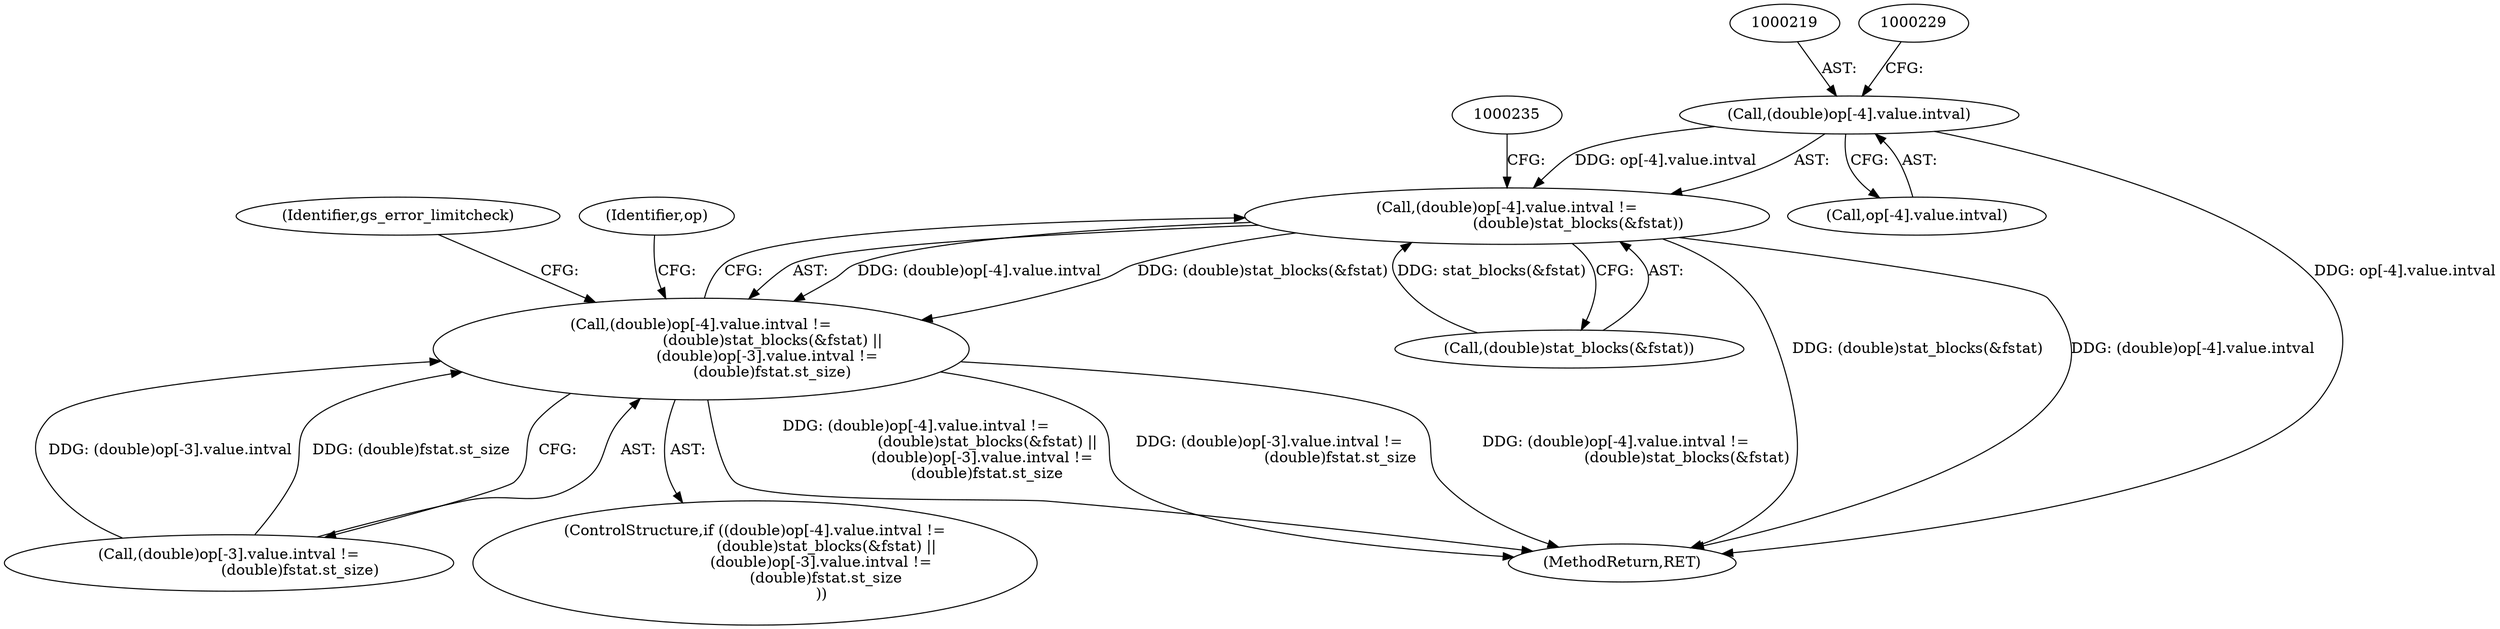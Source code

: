 digraph "0_ghostscript_b60d50b7567369ad856cebe1efb6cd7dd2284219_0@array" {
"1000218" [label="(Call,(double)op[-4].value.intval)"];
"1000217" [label="(Call,(double)op[-4].value.intval !=\n                              (double)stat_blocks(&fstat))"];
"1000216" [label="(Call,(double)op[-4].value.intval !=\n                              (double)stat_blocks(&fstat) ||\n                            (double)op[-3].value.intval !=\n                              (double)fstat.st_size)"];
"1000216" [label="(Call,(double)op[-4].value.intval !=\n                              (double)stat_blocks(&fstat) ||\n                            (double)op[-3].value.intval !=\n                              (double)fstat.st_size)"];
"1000220" [label="(Call,op[-4].value.intval)"];
"1000228" [label="(Call,(double)stat_blocks(&fstat))"];
"1000285" [label="(MethodReturn,RET)"];
"1000218" [label="(Call,(double)op[-4].value.intval)"];
"1000217" [label="(Call,(double)op[-4].value.intval !=\n                              (double)stat_blocks(&fstat))"];
"1000250" [label="(Identifier,gs_error_limitcheck)"];
"1000233" [label="(Call,(double)op[-3].value.intval !=\n                              (double)fstat.st_size)"];
"1000215" [label="(ControlStructure,if ((double)op[-4].value.intval !=\n                              (double)stat_blocks(&fstat) ||\n                            (double)op[-3].value.intval !=\n                              (double)fstat.st_size\n                            ))"];
"1000253" [label="(Identifier,op)"];
"1000218" -> "1000217"  [label="AST: "];
"1000218" -> "1000220"  [label="CFG: "];
"1000219" -> "1000218"  [label="AST: "];
"1000220" -> "1000218"  [label="AST: "];
"1000229" -> "1000218"  [label="CFG: "];
"1000218" -> "1000285"  [label="DDG: op[-4].value.intval"];
"1000218" -> "1000217"  [label="DDG: op[-4].value.intval"];
"1000217" -> "1000216"  [label="AST: "];
"1000217" -> "1000228"  [label="CFG: "];
"1000228" -> "1000217"  [label="AST: "];
"1000235" -> "1000217"  [label="CFG: "];
"1000216" -> "1000217"  [label="CFG: "];
"1000217" -> "1000285"  [label="DDG: (double)stat_blocks(&fstat)"];
"1000217" -> "1000285"  [label="DDG: (double)op[-4].value.intval"];
"1000217" -> "1000216"  [label="DDG: (double)op[-4].value.intval"];
"1000217" -> "1000216"  [label="DDG: (double)stat_blocks(&fstat)"];
"1000228" -> "1000217"  [label="DDG: stat_blocks(&fstat)"];
"1000216" -> "1000215"  [label="AST: "];
"1000216" -> "1000233"  [label="CFG: "];
"1000233" -> "1000216"  [label="AST: "];
"1000250" -> "1000216"  [label="CFG: "];
"1000253" -> "1000216"  [label="CFG: "];
"1000216" -> "1000285"  [label="DDG: (double)op[-4].value.intval !=\n                              (double)stat_blocks(&fstat) ||\n                            (double)op[-3].value.intval !=\n                              (double)fstat.st_size"];
"1000216" -> "1000285"  [label="DDG: (double)op[-3].value.intval !=\n                              (double)fstat.st_size"];
"1000216" -> "1000285"  [label="DDG: (double)op[-4].value.intval !=\n                              (double)stat_blocks(&fstat)"];
"1000233" -> "1000216"  [label="DDG: (double)op[-3].value.intval"];
"1000233" -> "1000216"  [label="DDG: (double)fstat.st_size"];
}
